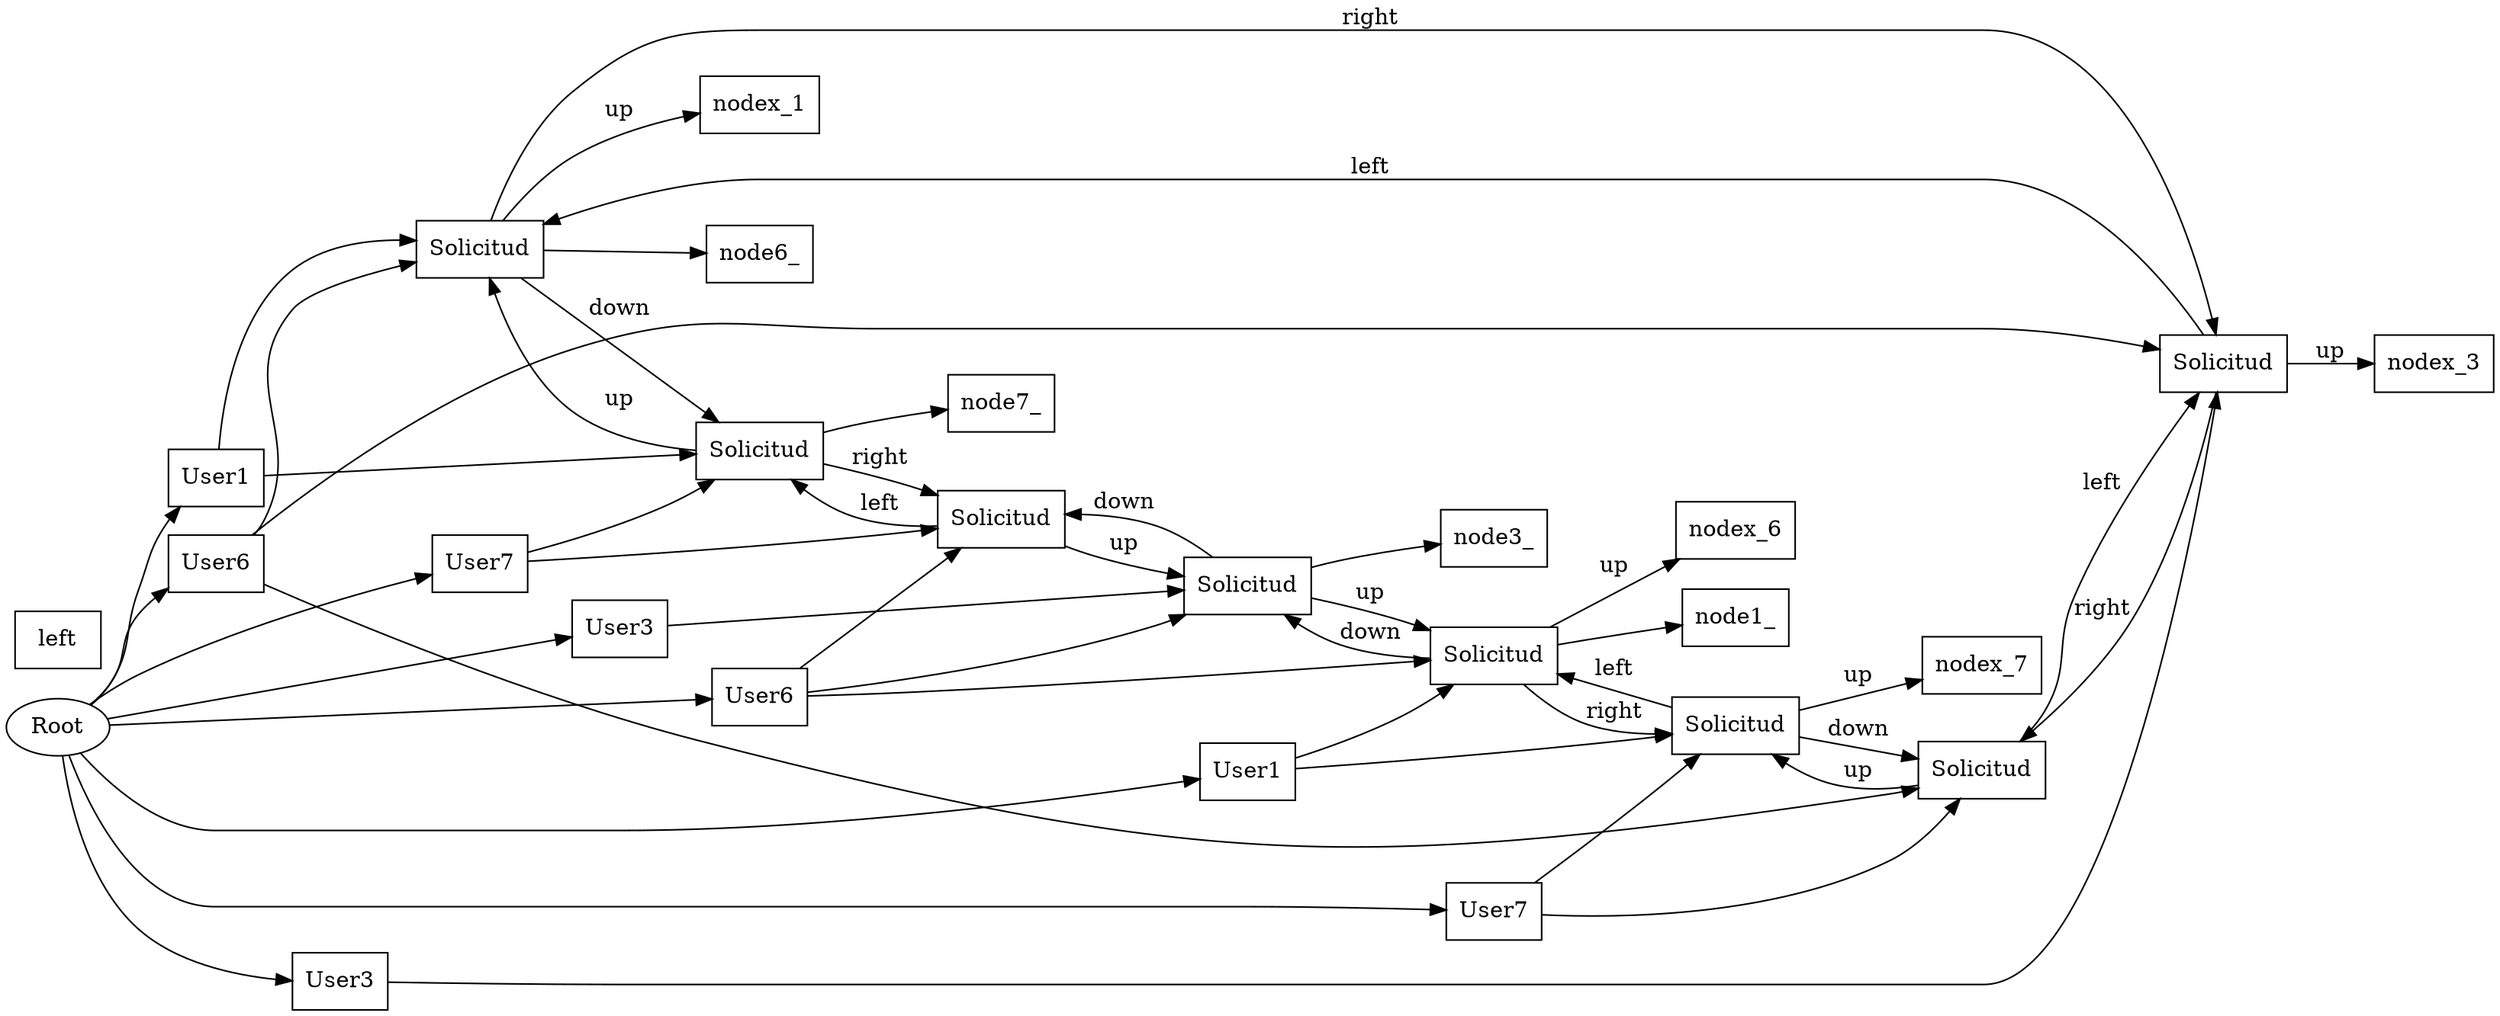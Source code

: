 digraph G {
node [shape=record];
rankdir=LR;
root [label="Root", shape=ellipse];
col1 [label="User1", shape=box];
root -> col1;
col3 [label="User3", shape=box];
root -> col3;
col6 [label="User6", shape=box];
root -> col6;
col7 [label="User7", shape=box];
root -> col7;
row1 [label="User1", shape=box];
root -> row1;
row3 [label="User3", shape=box];
root -> row3;
row6 [label="User6", shape=box];
root -> row6;
row7 [label="User7", shape=box];
root -> row7;
node1_6 [label="Solicitud", shape=record];
node1_6 -> nodex_6 [label="up"];
node1_6 -> node3_6 [label="down"];
node1_6 -> node1_-1 [label="left"];
node1_6 -> node1_7 [label="right"];
row1 -> node1_6;
col6 -> node1_6;
node1_7 [label="Solicitud", shape=record];
node1_7 -> nodex_7 [label="up"];
node1_7 -> node6_7 [label="down"];
node1_7 -> node1_6 [label="left"];
row1 -> node1_7;
col7 -> node1_7;
node3_6 [label="Solicitud", shape=record];
node3_6 -> node1_6 [label="up"];
node3_6 -> node7_6 [label="down"];
node3_6 -> node3_-1 [label="left"];
row3 -> node3_6;
col6 -> node3_6;
node6_1 [label="Solicitud", shape=record];
node6_1 -> nodex_1 [label="up"];
node6_1 -> node7_1 [label="down"];
node6_1 -> node6_-1 [label="left"];
node6_1 -> node6_3 [label="right"];
row6 -> node6_1;
col1 -> node6_1;
node6_3 [label="Solicitud", shape=record];
node6_3 -> nodex_3 [label="up"];
node6_3 -> node6_1 [label="left"];
node6_3 -> node6_7 [label="right"];
row6 -> node6_3;
col3 -> node6_3;
node6_7 [label="Solicitud", shape=record];
node6_7 -> node1_7 [label="up"];
node6_7 -> node6_3 [label="left"];
row6 -> node6_7;
col7 -> node6_7;
node7_1 [label="Solicitud", shape=record];
node7_1 -> node6_1 [label="up"];
node7_1 -> node7_-1 [label="left"];
node7_1 -> node7_6 [label="right"];
row7 -> node7_1;
col1 -> node7_1;
node7_6 [label="Solicitud", shape=record];
node7_6 -> node3_6 [label="up"];
node7_6 -> node7_1 [label="left"];
row7 -> node7_6;
col6 -> node7_6;
}
